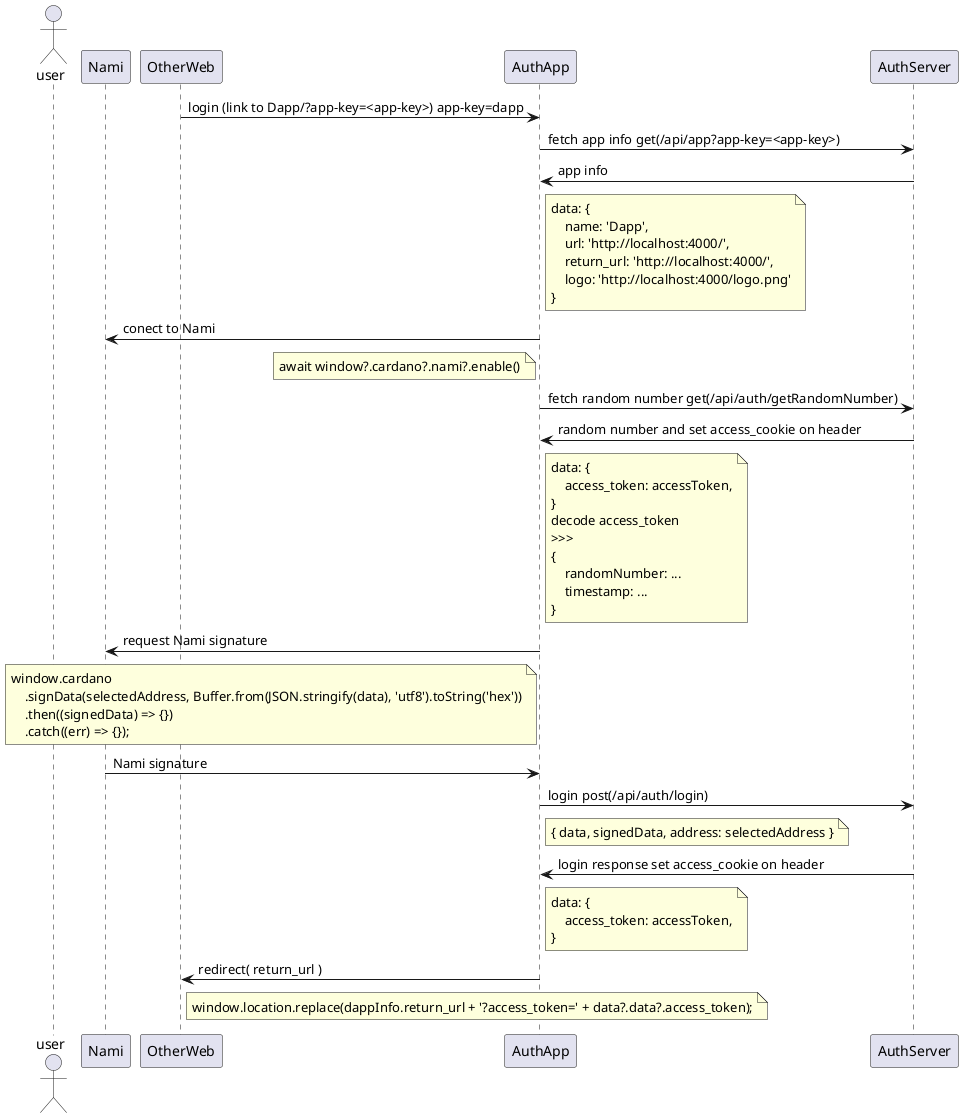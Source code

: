 @startuml
actor user
participant Nami
participant OtherWeb
participant AuthApp
participant AuthServer

OtherWeb -> AuthApp: login (link to Dapp/?app-key=<app-key>) app-key=dapp
AuthApp -> AuthServer: fetch app info get(/api/app?app-key=<app-key>)
AuthServer -> AuthApp: app info
note right of AuthApp
data: {
    name: 'Dapp',
    url: 'http://localhost:4000/',
    return_url: 'http://localhost:4000/',
    logo: 'http://localhost:4000/logo.png'
}
endnote
AuthApp -> Nami: conect to Nami
note left of AuthApp
await window?.cardano?.nami?.enable()
endnote
AuthApp -> AuthServer: fetch random number get(/api/auth/getRandomNumber)
AuthServer -> AuthApp: random number and set access_cookie on header
note right of AuthApp
data: {
    access_token: accessToken,
}
decode access_token
>>>
{
    randomNumber: ...
    timestamp: ...
}
endnote
AuthApp -> Nami: request Nami signature
note left of AuthApp
window.cardano
    .signData(selectedAddress, Buffer.from(JSON.stringify(data), 'utf8').toString('hex'))
    .then((signedData) => {})
    .catch((err) => {});
endnote
Nami -> AuthApp: Nami signature
AuthApp -> AuthServer: login post(/api/auth/login)
note right of AuthApp
{ data, signedData, address: selectedAddress }
endnote
AuthServer -> AuthApp: login response set access_cookie on header
note right of AuthApp
data: {
    access_token: accessToken,
}
endnote
AuthApp -> OtherWeb:  redirect( return_url )
note right of OtherWeb
window.location.replace(dappInfo.return_url + '?access_token=' + data?.data?.access_token);
endnote
@enduml